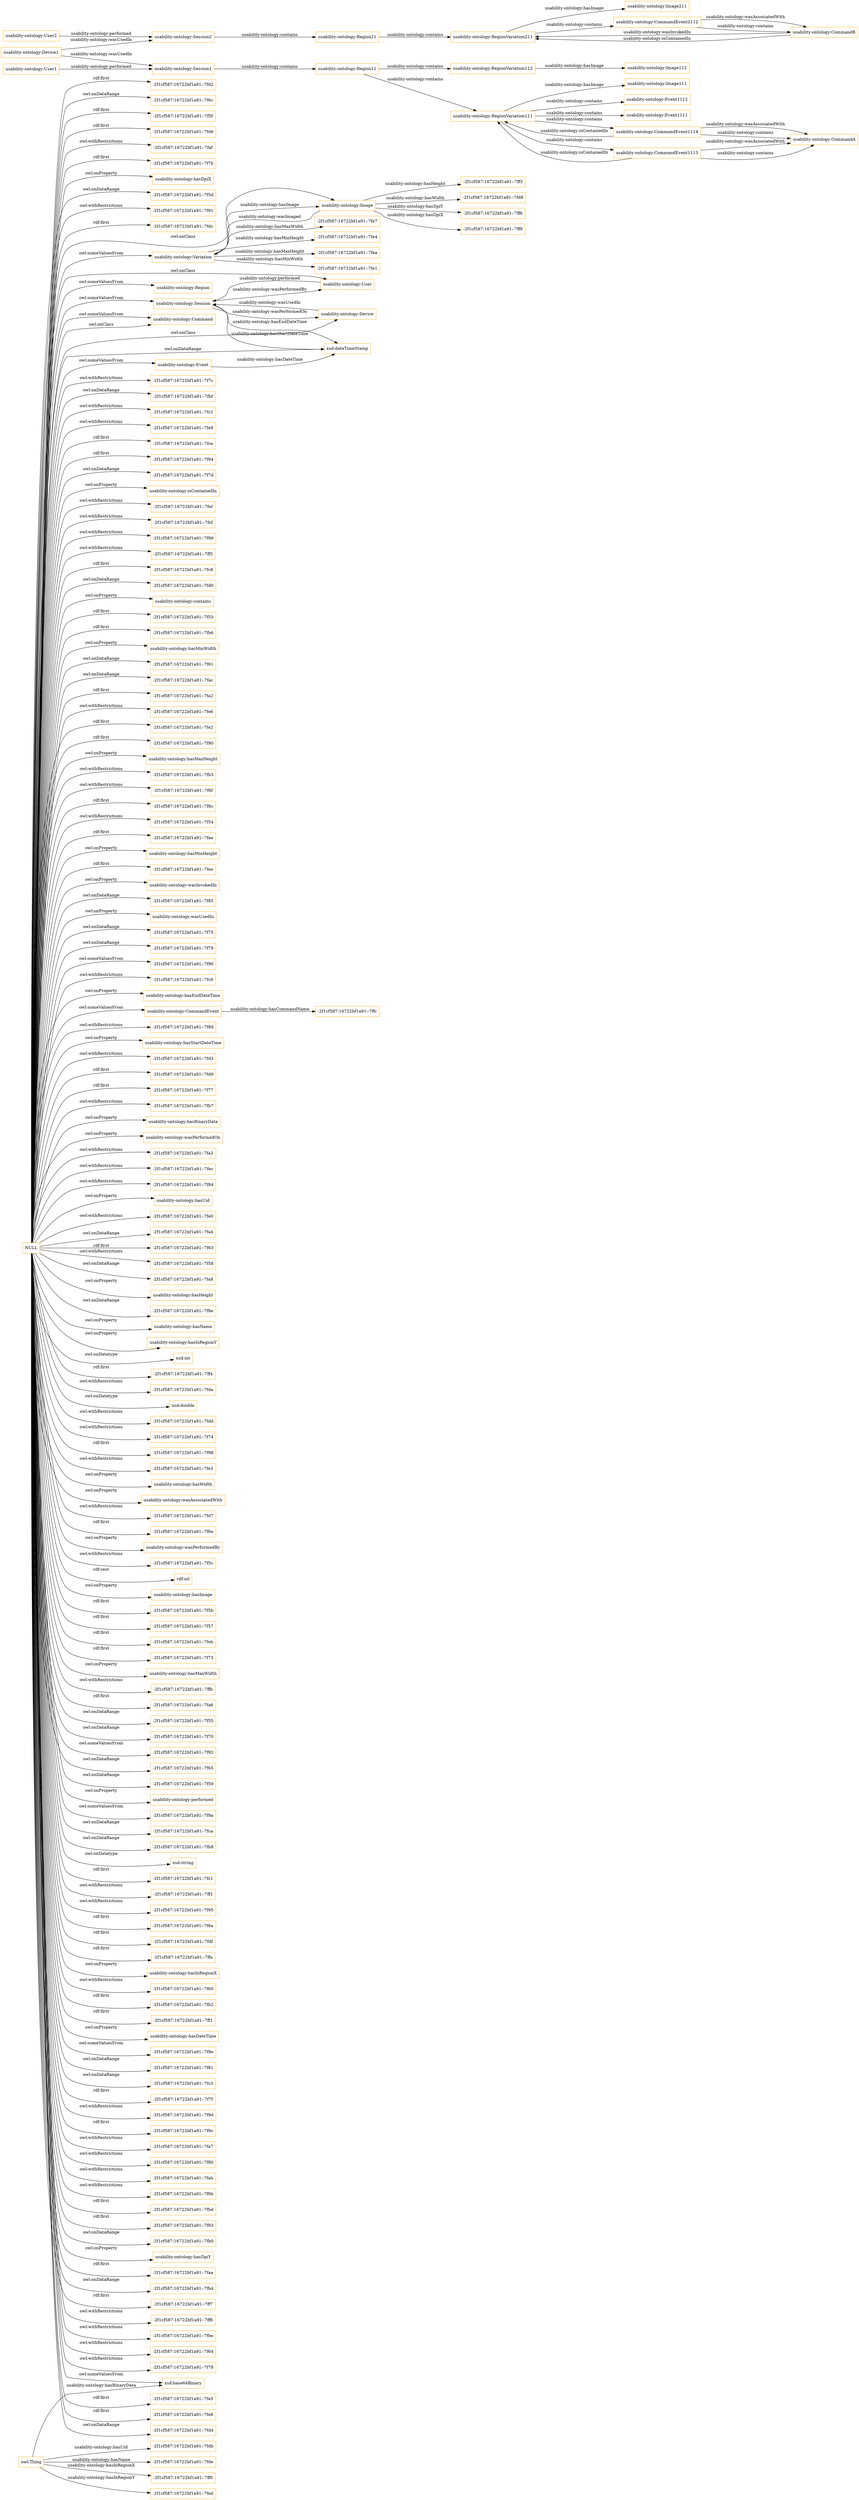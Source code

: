 digraph ar2dtool_diagram { 
rankdir=LR;
size="1501"
node [shape = rectangle, color="orange"]; "usability-ontology:Variation" "usability-ontology:Session" "usability-ontology:Image" "usability-ontology:Region" "usability-ontology:User" "usability-ontology:Command" "usability-ontology:CommandEvent" "usability-ontology:Device" "usability-ontology:Event" ; /*classes style*/
	"NULL" -> "-2f1cf587:16722bf1a91:-7f7c" [ label = "owl:withRestrictions" ];
	"NULL" -> "-2f1cf587:16722bf1a91:-7fbf" [ label = "owl:onDataRange" ];
	"NULL" -> "usability-ontology:Command" [ label = "owl:someValuesFrom" ];
	"NULL" -> "-2f1cf587:16722bf1a91:-7fc2" [ label = "owl:withRestrictions" ];
	"NULL" -> "-2f1cf587:16722bf1a91:-7fe9" [ label = "owl:withRestrictions" ];
	"NULL" -> "-2f1cf587:16722bf1a91:-7fce" [ label = "rdf:first" ];
	"NULL" -> "-2f1cf587:16722bf1a91:-7f94" [ label = "rdf:first" ];
	"NULL" -> "-2f1cf587:16722bf1a91:-7f7d" [ label = "owl:onDataRange" ];
	"NULL" -> "usability-ontology:isContainedIn" [ label = "owl:onProperty" ];
	"NULL" -> "-2f1cf587:16722bf1a91:-7fef" [ label = "owl:withRestrictions" ];
	"NULL" -> "-2f1cf587:16722bf1a91:-7fcf" [ label = "owl:withRestrictions" ];
	"NULL" -> "-2f1cf587:16722bf1a91:-7f99" [ label = "owl:withRestrictions" ];
	"NULL" -> "-2f1cf587:16722bf1a91:-7ff5" [ label = "owl:withRestrictions" ];
	"NULL" -> "-2f1cf587:16722bf1a91:-7fc8" [ label = "rdf:first" ];
	"NULL" -> "-2f1cf587:16722bf1a91:-7fd0" [ label = "owl:onDataRange" ];
	"NULL" -> "usability-ontology:contains" [ label = "owl:onProperty" ];
	"NULL" -> "usability-ontology:Variation" [ label = "owl:someValuesFrom" ];
	"NULL" -> "-2f1cf587:16722bf1a91:-7f53" [ label = "rdf:first" ];
	"NULL" -> "-2f1cf587:16722bf1a91:-7fb6" [ label = "rdf:first" ];
	"NULL" -> "usability-ontology:hasMinWidth" [ label = "owl:onProperty" ];
	"NULL" -> "-2f1cf587:16722bf1a91:-7f61" [ label = "owl:onDataRange" ];
	"NULL" -> "-2f1cf587:16722bf1a91:-7fac" [ label = "owl:onDataRange" ];
	"NULL" -> "-2f1cf587:16722bf1a91:-7fa2" [ label = "rdf:first" ];
	"NULL" -> "-2f1cf587:16722bf1a91:-7fe6" [ label = "owl:withRestrictions" ];
	"NULL" -> "-2f1cf587:16722bf1a91:-7fe2" [ label = "rdf:first" ];
	"NULL" -> "-2f1cf587:16722bf1a91:-7f90" [ label = "rdf:first" ];
	"NULL" -> "usability-ontology:CommandEvent" [ label = "owl:someValuesFrom" ];
	"NULL" -> "usability-ontology:hasMaxHeight" [ label = "owl:onProperty" ];
	"NULL" -> "-2f1cf587:16722bf1a91:-7fb3" [ label = "owl:withRestrictions" ];
	"NULL" -> "-2f1cf587:16722bf1a91:-7f6f" [ label = "owl:withRestrictions" ];
	"NULL" -> "-2f1cf587:16722bf1a91:-7f8c" [ label = "rdf:first" ];
	"NULL" -> "-2f1cf587:16722bf1a91:-7f54" [ label = "owl:withRestrictions" ];
	"NULL" -> "-2f1cf587:16722bf1a91:-7fae" [ label = "rdf:first" ];
	"NULL" -> "usability-ontology:hasMinHeight" [ label = "owl:onProperty" ];
	"NULL" -> "-2f1cf587:16722bf1a91:-7fee" [ label = "rdf:first" ];
	"NULL" -> "usability-ontology:wasInvokedIn" [ label = "owl:onProperty" ];
	"NULL" -> "-2f1cf587:16722bf1a91:-7f85" [ label = "owl:onDataRange" ];
	"NULL" -> "usability-ontology:wasUsedIn" [ label = "owl:onProperty" ];
	"NULL" -> "-2f1cf587:16722bf1a91:-7f75" [ label = "owl:onDataRange" ];
	"NULL" -> "-2f1cf587:16722bf1a91:-7f79" [ label = "owl:onDataRange" ];
	"NULL" -> "-2f1cf587:16722bf1a91:-7f96" [ label = "owl:someValuesFrom" ];
	"NULL" -> "-2f1cf587:16722bf1a91:-7fc9" [ label = "owl:withRestrictions" ];
	"NULL" -> "usability-ontology:hasEndDateTime" [ label = "owl:onProperty" ];
	"NULL" -> "xsd:dateTimeStamp" [ label = "owl:onDataRange" ];
	"NULL" -> "-2f1cf587:16722bf1a91:-7f8d" [ label = "owl:withRestrictions" ];
	"NULL" -> "usability-ontology:hasStartDateTime" [ label = "owl:onProperty" ];
	"NULL" -> "-2f1cf587:16722bf1a91:-7fd3" [ label = "owl:withRestrictions" ];
	"NULL" -> "-2f1cf587:16722bf1a91:-7fd9" [ label = "rdf:first" ];
	"NULL" -> "-2f1cf587:16722bf1a91:-7f77" [ label = "rdf:first" ];
	"NULL" -> "-2f1cf587:16722bf1a91:-7fb7" [ label = "owl:withRestrictions" ];
	"NULL" -> "usability-ontology:hasBinaryData" [ label = "owl:onProperty" ];
	"NULL" -> "usability-ontology:wasPerformedOn" [ label = "owl:onProperty" ];
	"NULL" -> "-2f1cf587:16722bf1a91:-7fa3" [ label = "owl:withRestrictions" ];
	"NULL" -> "-2f1cf587:16722bf1a91:-7fec" [ label = "owl:withRestrictions" ];
	"NULL" -> "-2f1cf587:16722bf1a91:-7f84" [ label = "owl:withRestrictions" ];
	"NULL" -> "usability-ontology:hasUid" [ label = "owl:onProperty" ];
	"NULL" -> "-2f1cf587:16722bf1a91:-7fe0" [ label = "owl:withRestrictions" ];
	"NULL" -> "-2f1cf587:16722bf1a91:-7fa4" [ label = "owl:onDataRange" ];
	"NULL" -> "-2f1cf587:16722bf1a91:-7f63" [ label = "rdf:first" ];
	"NULL" -> "-2f1cf587:16722bf1a91:-7f58" [ label = "owl:withRestrictions" ];
	"NULL" -> "-2f1cf587:16722bf1a91:-7fa8" [ label = "owl:onDataRange" ];
	"NULL" -> "usability-ontology:hasHeight" [ label = "owl:onProperty" ];
	"NULL" -> "-2f1cf587:16722bf1a91:-7f8e" [ label = "owl:onDataRange" ];
	"NULL" -> "usability-ontology:hasName" [ label = "owl:onProperty" ];
	"NULL" -> "usability-ontology:hasInRegionY" [ label = "owl:onProperty" ];
	"NULL" -> "xsd:int" [ label = "owl:onDatatype" ];
	"NULL" -> "usability-ontology:Event" [ label = "owl:someValuesFrom" ];
	"NULL" -> "usability-ontology:Image" [ label = "owl:onClass" ];
	"NULL" -> "-2f1cf587:16722bf1a91:-7ff4" [ label = "rdf:first" ];
	"NULL" -> "-2f1cf587:16722bf1a91:-7fda" [ label = "owl:withRestrictions" ];
	"NULL" -> "xsd:double" [ label = "owl:onDatatype" ];
	"NULL" -> "-2f1cf587:16722bf1a91:-7fdd" [ label = "owl:withRestrictions" ];
	"NULL" -> "-2f1cf587:16722bf1a91:-7f74" [ label = "owl:withRestrictions" ];
	"NULL" -> "-2f1cf587:16722bf1a91:-7f98" [ label = "rdf:first" ];
	"NULL" -> "-2f1cf587:16722bf1a91:-7fe3" [ label = "owl:withRestrictions" ];
	"NULL" -> "usability-ontology:hasWidth" [ label = "owl:onProperty" ];
	"NULL" -> "usability-ontology:wasAssociatedWith" [ label = "owl:onProperty" ];
	"NULL" -> "-2f1cf587:16722bf1a91:-7fd7" [ label = "owl:withRestrictions" ];
	"NULL" -> "-2f1cf587:16722bf1a91:-7f6e" [ label = "rdf:first" ];
	"NULL" -> "usability-ontology:wasPerformedBy" [ label = "owl:onProperty" ];
	"NULL" -> "-2f1cf587:16722bf1a91:-7f5c" [ label = "owl:withRestrictions" ];
	"NULL" -> "rdf:nil" [ label = "rdf:rest" ];
	"NULL" -> "usability-ontology:hasImage" [ label = "owl:onProperty" ];
	"NULL" -> "-2f1cf587:16722bf1a91:-7f5b" [ label = "rdf:first" ];
	"NULL" -> "-2f1cf587:16722bf1a91:-7f57" [ label = "rdf:first" ];
	"NULL" -> "-2f1cf587:16722bf1a91:-7feb" [ label = "rdf:first" ];
	"NULL" -> "usability-ontology:Device" [ label = "owl:onClass" ];
	"NULL" -> "-2f1cf587:16722bf1a91:-7f73" [ label = "rdf:first" ];
	"NULL" -> "usability-ontology:hasMaxWidth" [ label = "owl:onProperty" ];
	"NULL" -> "-2f1cf587:16722bf1a91:-7ffb" [ label = "owl:withRestrictions" ];
	"NULL" -> "-2f1cf587:16722bf1a91:-7fa6" [ label = "rdf:first" ];
	"NULL" -> "-2f1cf587:16722bf1a91:-7f55" [ label = "owl:onDataRange" ];
	"NULL" -> "-2f1cf587:16722bf1a91:-7f70" [ label = "owl:onDataRange" ];
	"NULL" -> "-2f1cf587:16722bf1a91:-7f92" [ label = "owl:someValuesFrom" ];
	"NULL" -> "-2f1cf587:16722bf1a91:-7f65" [ label = "owl:onDataRange" ];
	"NULL" -> "-2f1cf587:16722bf1a91:-7f59" [ label = "owl:onDataRange" ];
	"NULL" -> "usability-ontology:Command" [ label = "owl:onClass" ];
	"NULL" -> "usability-ontology:performed" [ label = "owl:onProperty" ];
	"NULL" -> "-2f1cf587:16722bf1a91:-7f9a" [ label = "owl:someValuesFrom" ];
	"NULL" -> "usability-ontology:User" [ label = "owl:onClass" ];
	"NULL" -> "-2f1cf587:16722bf1a91:-7fca" [ label = "owl:onDataRange" ];
	"NULL" -> "-2f1cf587:16722bf1a91:-7fb8" [ label = "owl:onDataRange" ];
	"NULL" -> "xsd:string" [ label = "owl:onDatatype" ];
	"NULL" -> "xsd:base64Binary" [ label = "owl:someValuesFrom" ];
	"NULL" -> "-2f1cf587:16722bf1a91:-7fc1" [ label = "rdf:first" ];
	"NULL" -> "-2f1cf587:16722bf1a91:-7ff2" [ label = "owl:withRestrictions" ];
	"NULL" -> "-2f1cf587:16722bf1a91:-7f95" [ label = "owl:withRestrictions" ];
	"NULL" -> "-2f1cf587:16722bf1a91:-7f6a" [ label = "rdf:first" ];
	"NULL" -> "-2f1cf587:16722bf1a91:-7fdf" [ label = "rdf:first" ];
	"NULL" -> "-2f1cf587:16722bf1a91:-7ffa" [ label = "rdf:first" ];
	"NULL" -> "usability-ontology:hasInRegionX" [ label = "owl:onProperty" ];
	"NULL" -> "-2f1cf587:16722bf1a91:-7f60" [ label = "owl:withRestrictions" ];
	"NULL" -> "-2f1cf587:16722bf1a91:-7fb2" [ label = "rdf:first" ];
	"NULL" -> "-2f1cf587:16722bf1a91:-7ff1" [ label = "rdf:first" ];
	"NULL" -> "usability-ontology:hasDateTime" [ label = "owl:onProperty" ];
	"NULL" -> "-2f1cf587:16722bf1a91:-7f9e" [ label = "owl:someValuesFrom" ];
	"NULL" -> "-2f1cf587:16722bf1a91:-7f81" [ label = "owl:onDataRange" ];
	"NULL" -> "-2f1cf587:16722bf1a91:-7fc3" [ label = "owl:onDataRange" ];
	"NULL" -> "-2f1cf587:16722bf1a91:-7f7f" [ label = "rdf:first" ];
	"NULL" -> "-2f1cf587:16722bf1a91:-7f9d" [ label = "owl:withRestrictions" ];
	"NULL" -> "-2f1cf587:16722bf1a91:-7f9c" [ label = "rdf:first" ];
	"NULL" -> "-2f1cf587:16722bf1a91:-7fa7" [ label = "owl:withRestrictions" ];
	"NULL" -> "-2f1cf587:16722bf1a91:-7f80" [ label = "owl:withRestrictions" ];
	"NULL" -> "-2f1cf587:16722bf1a91:-7fab" [ label = "owl:withRestrictions" ];
	"NULL" -> "-2f1cf587:16722bf1a91:-7f6b" [ label = "owl:withRestrictions" ];
	"NULL" -> "-2f1cf587:16722bf1a91:-7fbd" [ label = "rdf:first" ];
	"NULL" -> "-2f1cf587:16722bf1a91:-7f83" [ label = "rdf:first" ];
	"NULL" -> "-2f1cf587:16722bf1a91:-7fb0" [ label = "owl:onDataRange" ];
	"NULL" -> "usability-ontology:hasDpiY" [ label = "owl:onProperty" ];
	"NULL" -> "-2f1cf587:16722bf1a91:-7faa" [ label = "rdf:first" ];
	"NULL" -> "-2f1cf587:16722bf1a91:-7fb4" [ label = "owl:onDataRange" ];
	"NULL" -> "-2f1cf587:16722bf1a91:-7ff7" [ label = "rdf:first" ];
	"NULL" -> "-2f1cf587:16722bf1a91:-7ff8" [ label = "owl:withRestrictions" ];
	"NULL" -> "-2f1cf587:16722bf1a91:-7fbe" [ label = "owl:withRestrictions" ];
	"NULL" -> "-2f1cf587:16722bf1a91:-7f64" [ label = "owl:withRestrictions" ];
	"NULL" -> "-2f1cf587:16722bf1a91:-7f78" [ label = "owl:withRestrictions" ];
	"NULL" -> "-2f1cf587:16722bf1a91:-7fe5" [ label = "rdf:first" ];
	"NULL" -> "-2f1cf587:16722bf1a91:-7fe8" [ label = "rdf:first" ];
	"NULL" -> "-2f1cf587:16722bf1a91:-7fd4" [ label = "owl:onDataRange" ];
	"NULL" -> "usability-ontology:Session" [ label = "owl:someValuesFrom" ];
	"NULL" -> "-2f1cf587:16722bf1a91:-7fd2" [ label = "rdf:first" ];
	"NULL" -> "usability-ontology:Region" [ label = "owl:someValuesFrom" ];
	"NULL" -> "-2f1cf587:16722bf1a91:-7f6c" [ label = "owl:onDataRange" ];
	"NULL" -> "-2f1cf587:16722bf1a91:-7f5f" [ label = "rdf:first" ];
	"NULL" -> "-2f1cf587:16722bf1a91:-7fd6" [ label = "rdf:first" ];
	"NULL" -> "-2f1cf587:16722bf1a91:-7faf" [ label = "owl:withRestrictions" ];
	"NULL" -> "-2f1cf587:16722bf1a91:-7f7b" [ label = "rdf:first" ];
	"NULL" -> "usability-ontology:hasDpiX" [ label = "owl:onProperty" ];
	"NULL" -> "-2f1cf587:16722bf1a91:-7f5d" [ label = "owl:onDataRange" ];
	"NULL" -> "-2f1cf587:16722bf1a91:-7f91" [ label = "owl:withRestrictions" ];
	"NULL" -> "-2f1cf587:16722bf1a91:-7fdc" [ label = "rdf:first" ];
	"usability-ontology:Session2" -> "usability-ontology:Region21" [ label = "usability-ontology:contains" ];
	"usability-ontology:RegionVariation112" -> "usability-ontology:Image112" [ label = "usability-ontology:hasImage" ];
	"usability-ontology:RegionVariation211" -> "usability-ontology:Image211" [ label = "usability-ontology:hasImage" ];
	"usability-ontology:RegionVariation211" -> "usability-ontology:CommandEvent2112" [ label = "usability-ontology:contains" ];
	"usability-ontology:Session1" -> "usability-ontology:Region11" [ label = "usability-ontology:contains" ];
	"usability-ontology:RegionVariation111" -> "usability-ontology:Image111" [ label = "usability-ontology:hasImage" ];
	"usability-ontology:RegionVariation111" -> "usability-ontology:Event1112" [ label = "usability-ontology:contains" ];
	"usability-ontology:RegionVariation111" -> "usability-ontology:Event1111" [ label = "usability-ontology:contains" ];
	"usability-ontology:RegionVariation111" -> "usability-ontology:CommandEvent1114" [ label = "usability-ontology:contains" ];
	"usability-ontology:RegionVariation111" -> "usability-ontology:CommandEvent1113" [ label = "usability-ontology:contains" ];
	"usability-ontology:User2" -> "usability-ontology:Session2" [ label = "usability-ontology:performed" ];
	"usability-ontology:CommandEvent1114" -> "usability-ontology:CommandA" [ label = "usability-ontology:wasAssociatedWith" ];
	"usability-ontology:CommandEvent1114" -> "usability-ontology:RegionVariation111" [ label = "usability-ontology:isContainedIn" ];
	"usability-ontology:CommandEvent1114" -> "usability-ontology:CommandA" [ label = "usability-ontology:contains" ];
	"usability-ontology:CommandEvent2112" -> "usability-ontology:CommandB" [ label = "usability-ontology:wasAssociatedWith" ];
	"usability-ontology:CommandEvent2112" -> "usability-ontology:CommandB" [ label = "usability-ontology:contains" ];
	"usability-ontology:Region21" -> "usability-ontology:RegionVariation211" [ label = "usability-ontology:contains" ];
	"usability-ontology:User1" -> "usability-ontology:Session1" [ label = "usability-ontology:performed" ];
	"usability-ontology:Region11" -> "usability-ontology:RegionVariation112" [ label = "usability-ontology:contains" ];
	"usability-ontology:Region11" -> "usability-ontology:RegionVariation111" [ label = "usability-ontology:contains" ];
	"usability-ontology:CommandEvent1113" -> "usability-ontology:CommandA" [ label = "usability-ontology:wasAssociatedWith" ];
	"usability-ontology:CommandEvent1113" -> "usability-ontology:RegionVariation111" [ label = "usability-ontology:isContainedIn" ];
	"usability-ontology:CommandEvent1113" -> "usability-ontology:CommandA" [ label = "usability-ontology:contains" ];
	"usability-ontology:CommandB" -> "usability-ontology:RegionVariation211" [ label = "usability-ontology:wasInvokedIn" ];
	"usability-ontology:CommandB" -> "usability-ontology:RegionVariation211" [ label = "usability-ontology:isContainedIn" ];
	"usability-ontology:Device1" -> "usability-ontology:Session2" [ label = "usability-ontology:wasUsedIn" ];
	"usability-ontology:Device1" -> "usability-ontology:Session1" [ label = "usability-ontology:wasUsedIn" ];
	"usability-ontology:Variation" -> "-2f1cf587:16722bf1a91:-7fe7" [ label = "usability-ontology:hasMaxWidth" ];
	"usability-ontology:Image" -> "-2f1cf587:16722bf1a91:-7ff3" [ label = "usability-ontology:hasHeight" ];
	"usability-ontology:Variation" -> "-2f1cf587:16722bf1a91:-7fe4" [ label = "usability-ontology:hasMinHeight" ];
	"usability-ontology:Event" -> "xsd:dateTimeStamp" [ label = "usability-ontology:hasDateTime" ];
	"usability-ontology:Variation" -> "usability-ontology:Image" [ label = "usability-ontology:hasImage" ];
	"usability-ontology:Session" -> "usability-ontology:User" [ label = "usability-ontology:wasPerformedBy" ];
	"owl:Thing" -> "-2f1cf587:16722bf1a91:-7fde" [ label = "usability-ontology:hasName" ];
	"usability-ontology:CommandEvent" -> "-2f1cf587:16722bf1a91:-7ffc" [ label = "usability-ontology:hasCommandName" ];
	"usability-ontology:Image" -> "-2f1cf587:16722bf1a91:-7fd8" [ label = "usability-ontology:hasWidth" ];
	"usability-ontology:Image" -> "-2f1cf587:16722bf1a91:-7ff6" [ label = "usability-ontology:hasDpiY" ];
	"owl:Thing" -> "-2f1cf587:16722bf1a91:-7ff0" [ label = "usability-ontology:hasInRegionX" ];
	"usability-ontology:Image" -> "-2f1cf587:16722bf1a91:-7ff9" [ label = "usability-ontology:hasDpiX" ];
	"usability-ontology:Session" -> "usability-ontology:Device" [ label = "usability-ontology:wasPerformedOn" ];
	"owl:Thing" -> "-2f1cf587:16722bf1a91:-7fed" [ label = "usability-ontology:hasInRegionY" ];
	"usability-ontology:Variation" -> "-2f1cf587:16722bf1a91:-7fea" [ label = "usability-ontology:hasMaxHeight" ];
	"usability-ontology:Image" -> "usability-ontology:Variation" [ label = "usability-ontology:wasImaged" ];
	"usability-ontology:Variation" -> "-2f1cf587:16722bf1a91:-7fe1" [ label = "usability-ontology:hasMinWidth" ];
	"usability-ontology:Session" -> "xsd:dateTimeStamp" [ label = "usability-ontology:hasStartDateTime" ];
	"owl:Thing" -> "-2f1cf587:16722bf1a91:-7fdb" [ label = "usability-ontology:hasUid" ];
	"usability-ontology:Session" -> "xsd:dateTimeStamp" [ label = "usability-ontology:hasEndDateTime" ];
	"usability-ontology:Device" -> "usability-ontology:Session" [ label = "usability-ontology:wasUsedIn" ];
	"owl:Thing" -> "xsd:base64Binary" [ label = "usability-ontology:hasBinaryData" ];
	"usability-ontology:User" -> "usability-ontology:Session" [ label = "usability-ontology:performed" ];

}
